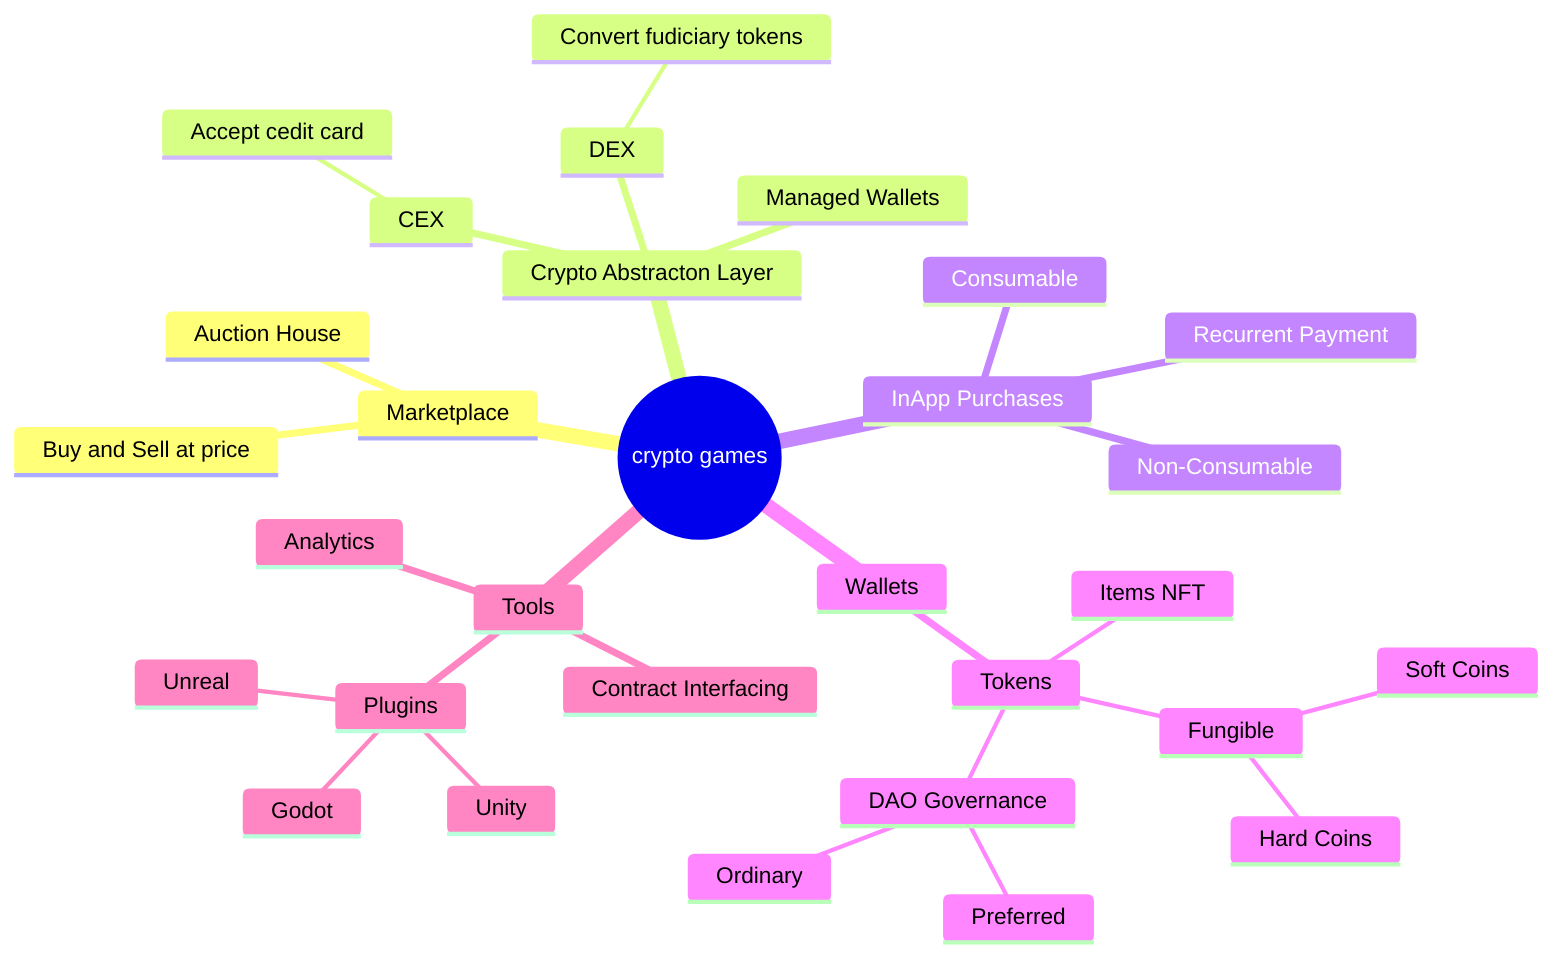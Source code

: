 mindmap
  root((crypto games))
    Marketplace
      Auction House
      Buy and Sell at price
    Crypto Abstracton Layer
      Managed Wallets
      CEX
        Accept cedit card
      DEX
        Convert fudiciary tokens
    InApp Purchases
      Consumable
      Non-Consumable
      Recurrent Payment
    Wallets
      Tokens
        Items NFT
        Fungible
          Hard Coins
          Soft Coins
        DAO Governance
          Ordinary
          Preferred
    Tools
      Contract Interfacing
      Analytics
      Plugins
        Unity
        Godot
        Unreal